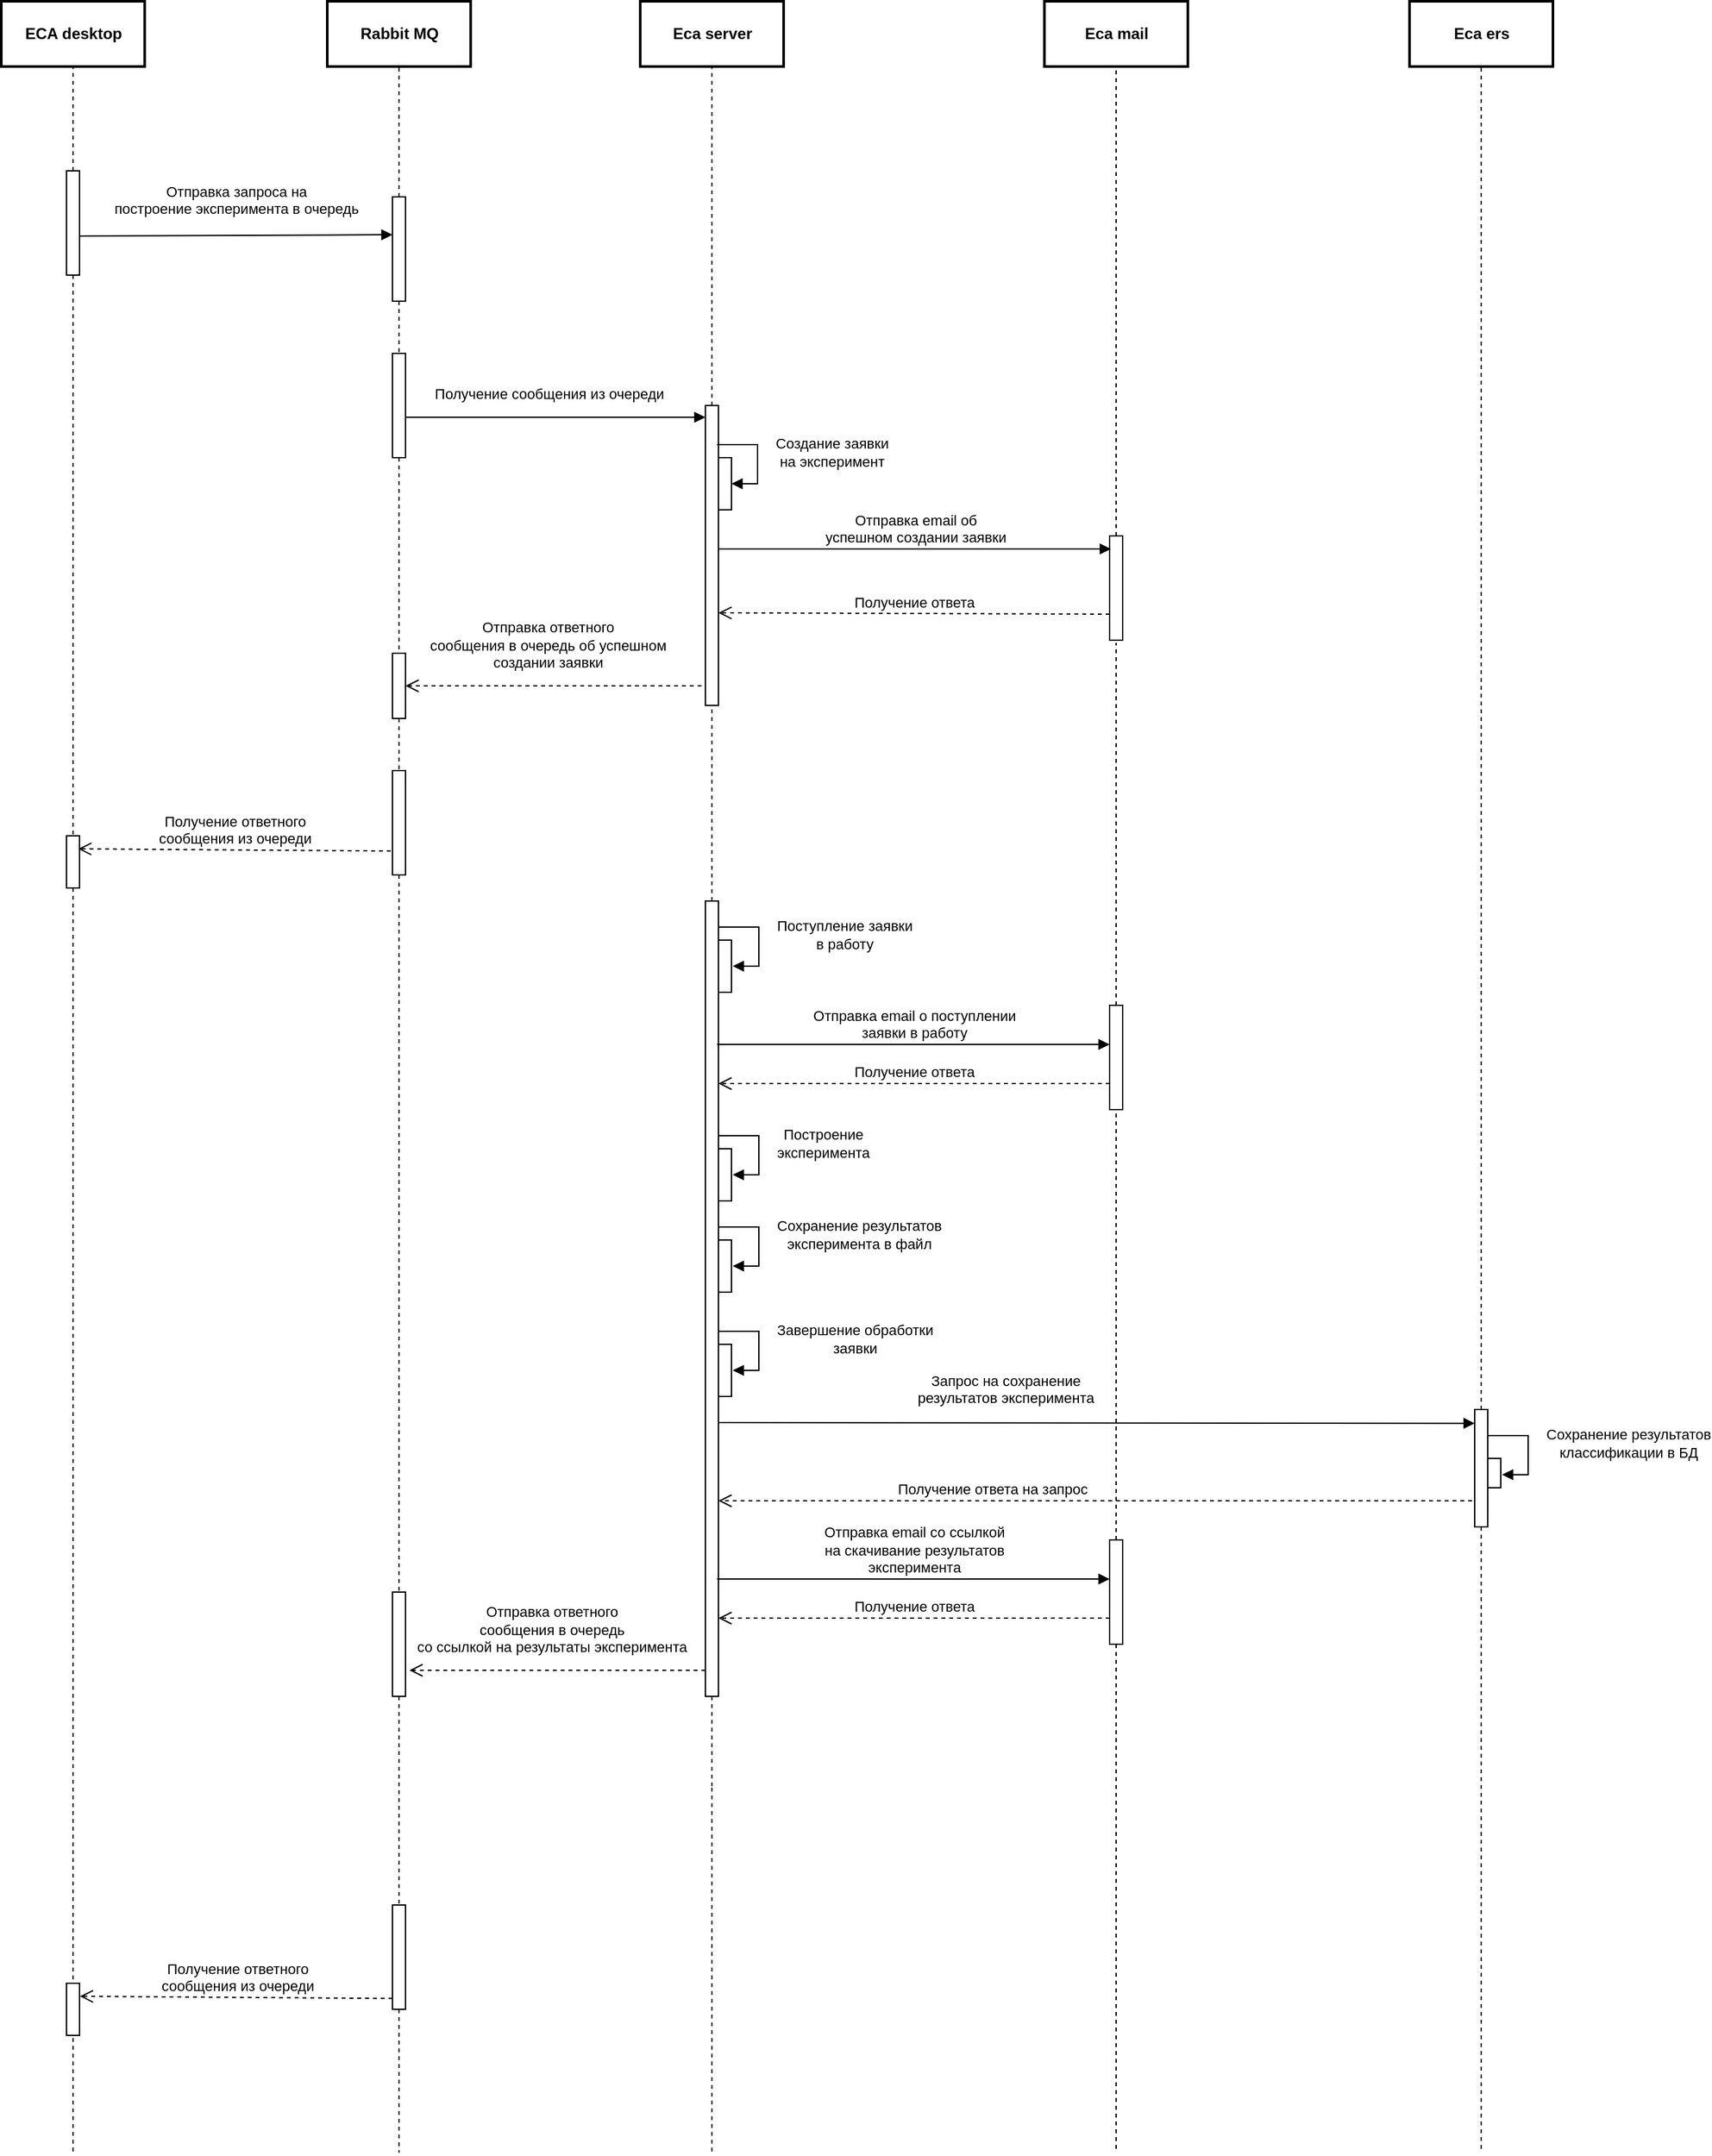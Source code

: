 <mxfile version="15.1.0" type="device"><diagram id="kgpKYQtTHZ0yAKxKKP6v" name="Page-1"><mxGraphModel dx="2258" dy="1290" grid="1" gridSize="10" guides="1" tooltips="1" connect="1" arrows="1" fold="1" page="1" pageScale="1" pageWidth="850" pageHeight="1100" math="0" shadow="0"><root><mxCell id="0"/><mxCell id="1" parent="0"/><mxCell id="naLQoQvjF8YPUEuu64ZZ-8" style="edgeStyle=orthogonalEdgeStyle;rounded=0;orthogonalLoop=1;jettySize=auto;html=1;endArrow=none;endFill=0;dashed=1;" parent="1" source="naLQoQvjF8YPUEuu64ZZ-2" edge="1"><mxGeometry relative="1" as="geometry"><mxPoint x="75" y="140" as="targetPoint"/></mxGeometry></mxCell><mxCell id="naLQoQvjF8YPUEuu64ZZ-19" style="edgeStyle=orthogonalEdgeStyle;rounded=0;orthogonalLoop=1;jettySize=auto;html=1;dashed=1;endArrow=none;endFill=0;" parent="1" source="naLQoQvjF8YPUEuu64ZZ-2" target="naLQoQvjF8YPUEuu64ZZ-53" edge="1"><mxGeometry relative="1" as="geometry"><mxPoint x="75" y="760" as="targetPoint"/></mxGeometry></mxCell><mxCell id="naLQoQvjF8YPUEuu64ZZ-2" value="" style="html=1;points=[];perimeter=orthogonalPerimeter;" parent="1" vertex="1"><mxGeometry x="70" y="230" width="10" height="80" as="geometry"/></mxCell><mxCell id="naLQoQvjF8YPUEuu64ZZ-12" value="&lt;b&gt;ECA desktop&lt;/b&gt;" style="html=1;strokeWidth=2;" parent="1" vertex="1"><mxGeometry x="20" y="100" width="110" height="50" as="geometry"/></mxCell><mxCell id="naLQoQvjF8YPUEuu64ZZ-18" style="edgeStyle=orthogonalEdgeStyle;rounded=0;orthogonalLoop=1;jettySize=auto;html=1;entryX=0.5;entryY=1;entryDx=0;entryDy=0;dashed=1;endArrow=none;endFill=0;" parent="1" source="naLQoQvjF8YPUEuu64ZZ-13" target="naLQoQvjF8YPUEuu64ZZ-17" edge="1"><mxGeometry relative="1" as="geometry"/></mxCell><mxCell id="naLQoQvjF8YPUEuu64ZZ-13" value="" style="html=1;points=[];perimeter=orthogonalPerimeter;" parent="1" vertex="1"><mxGeometry x="320" y="250" width="10" height="80" as="geometry"/></mxCell><mxCell id="naLQoQvjF8YPUEuu64ZZ-16" value="&lt;font style=&quot;font-size: 11px&quot;&gt;Отправка запроса на &lt;br&gt;построение эксперимента в очередь&lt;/font&gt;" style="html=1;verticalAlign=bottom;endArrow=block;" parent="1" edge="1"><mxGeometry x="0.004" y="11" width="80" relative="1" as="geometry"><mxPoint x="80" y="280" as="sourcePoint"/><mxPoint x="320" y="279" as="targetPoint"/><mxPoint as="offset"/></mxGeometry></mxCell><mxCell id="naLQoQvjF8YPUEuu64ZZ-17" value="&lt;b&gt;Rabbit MQ&lt;/b&gt;" style="html=1;" parent="1" vertex="1"><mxGeometry x="270" y="100" width="110" height="50" as="geometry"/></mxCell><mxCell id="naLQoQvjF8YPUEuu64ZZ-21" value="&lt;b&gt;Rabbit MQ&lt;/b&gt;" style="html=1;strokeWidth=2;" parent="1" vertex="1"><mxGeometry x="270" y="100" width="110" height="50" as="geometry"/></mxCell><mxCell id="naLQoQvjF8YPUEuu64ZZ-22" value="&lt;b&gt;Eca server&lt;/b&gt;" style="html=1;strokeWidth=2;" parent="1" vertex="1"><mxGeometry x="510" y="100" width="110" height="50" as="geometry"/></mxCell><mxCell id="naLQoQvjF8YPUEuu64ZZ-24" value="&lt;b&gt;Eca ers&lt;/b&gt;" style="html=1;strokeWidth=2;" parent="1" vertex="1"><mxGeometry x="1100" y="100" width="110" height="50" as="geometry"/></mxCell><mxCell id="naLQoQvjF8YPUEuu64ZZ-40" style="edgeStyle=orthogonalEdgeStyle;rounded=0;orthogonalLoop=1;jettySize=auto;html=1;entryX=0.5;entryY=1;entryDx=0;entryDy=0;dashed=1;endArrow=none;endFill=0;strokeColor=#000000;" parent="1" source="naLQoQvjF8YPUEuu64ZZ-25" target="naLQoQvjF8YPUEuu64ZZ-22" edge="1"><mxGeometry relative="1" as="geometry"/></mxCell><mxCell id="naLQoQvjF8YPUEuu64ZZ-25" value="" style="html=1;points=[];perimeter=orthogonalPerimeter;" parent="1" vertex="1"><mxGeometry x="560" y="410" width="10" height="230" as="geometry"/></mxCell><mxCell id="naLQoQvjF8YPUEuu64ZZ-31" value="" style="html=1;points=[];perimeter=orthogonalPerimeter;" parent="1" vertex="1"><mxGeometry x="320" y="370" width="10" height="80" as="geometry"/></mxCell><mxCell id="naLQoQvjF8YPUEuu64ZZ-32" style="edgeStyle=orthogonalEdgeStyle;rounded=0;orthogonalLoop=1;jettySize=auto;html=1;dashed=1;endArrow=none;endFill=0;" parent="1" source="naLQoQvjF8YPUEuu64ZZ-13" target="naLQoQvjF8YPUEuu64ZZ-31" edge="1"><mxGeometry relative="1" as="geometry"><mxPoint x="325" y="770" as="targetPoint"/><mxPoint x="325" y="330" as="sourcePoint"/></mxGeometry></mxCell><mxCell id="naLQoQvjF8YPUEuu64ZZ-34" value="&lt;font style=&quot;font-size: 11px&quot;&gt;Получение сообщения из очереди&lt;/font&gt;" style="html=1;verticalAlign=bottom;endArrow=block;strokeColor=#000000;" parent="1" edge="1"><mxGeometry x="-0.043" y="9" width="80" relative="1" as="geometry"><mxPoint x="330" y="419" as="sourcePoint"/><mxPoint x="560" y="419" as="targetPoint"/><mxPoint as="offset"/></mxGeometry></mxCell><mxCell id="naLQoQvjF8YPUEuu64ZZ-35" value="" style="html=1;points=[];perimeter=orthogonalPerimeter;" parent="1" vertex="1"><mxGeometry x="570" y="450" width="10" height="40" as="geometry"/></mxCell><mxCell id="naLQoQvjF8YPUEuu64ZZ-36" value="&lt;div style=&quot;text-align: center&quot;&gt;Создание заявки&lt;/div&gt;&lt;div style=&quot;text-align: center&quot;&gt;на эксперимент&lt;/div&gt;" style="edgeStyle=orthogonalEdgeStyle;html=1;align=left;spacingLeft=2;endArrow=block;rounded=0;strokeColor=#000000;" parent="1" edge="1"><mxGeometry x="-0.099" y="10" relative="1" as="geometry"><mxPoint x="569" y="440" as="sourcePoint"/><Array as="points"><mxPoint x="569" y="440"/><mxPoint x="600" y="440"/><mxPoint x="600" y="470"/></Array><mxPoint x="580" y="470" as="targetPoint"/><mxPoint as="offset"/></mxGeometry></mxCell><mxCell id="naLQoQvjF8YPUEuu64ZZ-55" style="edgeStyle=orthogonalEdgeStyle;rounded=0;orthogonalLoop=1;jettySize=auto;html=1;dashed=1;endArrow=none;endFill=0;strokeColor=#000000;" parent="1" source="naLQoQvjF8YPUEuu64ZZ-58" edge="1"><mxGeometry relative="1" as="geometry"><mxPoint x="325" y="1750" as="targetPoint"/></mxGeometry></mxCell><mxCell id="naLQoQvjF8YPUEuu64ZZ-50" value="" style="html=1;points=[];perimeter=orthogonalPerimeter;" parent="1" vertex="1"><mxGeometry x="320" y="600" width="10" height="50" as="geometry"/></mxCell><mxCell id="naLQoQvjF8YPUEuu64ZZ-51" style="edgeStyle=orthogonalEdgeStyle;rounded=0;orthogonalLoop=1;jettySize=auto;html=1;dashed=1;endArrow=none;endFill=0;" parent="1" source="naLQoQvjF8YPUEuu64ZZ-31" target="naLQoQvjF8YPUEuu64ZZ-50" edge="1"><mxGeometry relative="1" as="geometry"><mxPoint x="325" y="760" as="targetPoint"/><mxPoint x="325" y="450" as="sourcePoint"/></mxGeometry></mxCell><mxCell id="naLQoQvjF8YPUEuu64ZZ-52" value="&lt;font style=&quot;font-size: 11px&quot;&gt;Отправка ответного&lt;br&gt;сообщения в очередь об успешном&lt;br&gt;создании заявки&lt;br&gt;&lt;/font&gt;" style="html=1;verticalAlign=bottom;endArrow=open;dashed=1;endSize=8;strokeColor=#000000;" parent="1" target="naLQoQvjF8YPUEuu64ZZ-50" edge="1"><mxGeometry x="0.043" y="-9" relative="1" as="geometry"><mxPoint x="557" y="625" as="sourcePoint"/><mxPoint x="480" y="739.5" as="targetPoint"/><mxPoint as="offset"/></mxGeometry></mxCell><mxCell id="naLQoQvjF8YPUEuu64ZZ-54" style="edgeStyle=orthogonalEdgeStyle;rounded=0;orthogonalLoop=1;jettySize=auto;html=1;endArrow=none;endFill=0;strokeColor=#000000;dashed=1;" parent="1" source="naLQoQvjF8YPUEuu64ZZ-53" edge="1"><mxGeometry relative="1" as="geometry"><mxPoint x="75" y="1750" as="targetPoint"/></mxGeometry></mxCell><mxCell id="naLQoQvjF8YPUEuu64ZZ-53" value="" style="html=1;points=[];perimeter=orthogonalPerimeter;" parent="1" vertex="1"><mxGeometry x="70" y="740" width="10" height="40" as="geometry"/></mxCell><mxCell id="naLQoQvjF8YPUEuu64ZZ-58" value="" style="html=1;points=[];perimeter=orthogonalPerimeter;" parent="1" vertex="1"><mxGeometry x="320" y="690" width="10" height="80" as="geometry"/></mxCell><mxCell id="naLQoQvjF8YPUEuu64ZZ-59" style="edgeStyle=orthogonalEdgeStyle;rounded=0;orthogonalLoop=1;jettySize=auto;html=1;dashed=1;endArrow=none;endFill=0;strokeColor=#000000;" parent="1" source="naLQoQvjF8YPUEuu64ZZ-50" target="naLQoQvjF8YPUEuu64ZZ-58" edge="1"><mxGeometry relative="1" as="geometry"><mxPoint x="325" y="1000" as="targetPoint"/><mxPoint x="325" y="780" as="sourcePoint"/></mxGeometry></mxCell><mxCell id="naLQoQvjF8YPUEuu64ZZ-60" value="&lt;font style=&quot;font-size: 11px&quot;&gt;Получение ответного&lt;br&gt;сообщения из очереди&lt;/font&gt;" style="html=1;verticalAlign=bottom;endArrow=open;dashed=1;endSize=8;strokeColor=#000000;entryX=0.9;entryY=0.25;entryDx=0;entryDy=0;entryPerimeter=0;exitX=-0.133;exitY=0.771;exitDx=0;exitDy=0;exitPerimeter=0;" parent="1" source="naLQoQvjF8YPUEuu64ZZ-58" target="naLQoQvjF8YPUEuu64ZZ-53" edge="1"><mxGeometry x="-0.004" relative="1" as="geometry"><mxPoint x="310" y="750" as="sourcePoint"/><mxPoint x="240" y="869.5" as="targetPoint"/><mxPoint as="offset"/></mxGeometry></mxCell><mxCell id="-Iud8Ji5S1M-7aWHgCWq-1" value="&lt;b&gt;Eca mail&lt;/b&gt;" style="html=1;strokeWidth=2;" parent="1" vertex="1"><mxGeometry x="820" y="100" width="110" height="50" as="geometry"/></mxCell><mxCell id="-Iud8Ji5S1M-7aWHgCWq-4" style="edgeStyle=orthogonalEdgeStyle;rounded=0;orthogonalLoop=1;jettySize=auto;html=1;dashed=1;endArrow=none;endFill=0;" parent="1" source="-Iud8Ji5S1M-7aWHgCWq-2" edge="1"><mxGeometry relative="1" as="geometry"><mxPoint x="875" y="150" as="targetPoint"/></mxGeometry></mxCell><mxCell id="-Iud8Ji5S1M-7aWHgCWq-2" value="" style="html=1;points=[];perimeter=orthogonalPerimeter;" parent="1" vertex="1"><mxGeometry x="870" y="510" width="10" height="80" as="geometry"/></mxCell><mxCell id="-Iud8Ji5S1M-7aWHgCWq-5" value="Отправка email об&lt;br&gt;успешном создании заявки" style="html=1;verticalAlign=bottom;endArrow=block;entryX=0.1;entryY=0.125;entryDx=0;entryDy=0;entryPerimeter=0;" parent="1" target="-Iud8Ji5S1M-7aWHgCWq-2" edge="1"><mxGeometry width="80" relative="1" as="geometry"><mxPoint x="570" y="520" as="sourcePoint"/><mxPoint x="650" y="520" as="targetPoint"/></mxGeometry></mxCell><mxCell id="-Iud8Ji5S1M-7aWHgCWq-6" value="Получение ответа" style="html=1;verticalAlign=bottom;endArrow=open;dashed=1;endSize=8;" parent="1" edge="1"><mxGeometry relative="1" as="geometry"><mxPoint x="870" y="570" as="sourcePoint"/><mxPoint x="570" y="569" as="targetPoint"/></mxGeometry></mxCell><mxCell id="-Iud8Ji5S1M-7aWHgCWq-34" style="edgeStyle=orthogonalEdgeStyle;rounded=0;orthogonalLoop=1;jettySize=auto;html=1;dashed=1;endArrow=none;endFill=0;" parent="1" source="-Iud8Ji5S1M-7aWHgCWq-7" target="naLQoQvjF8YPUEuu64ZZ-25" edge="1"><mxGeometry relative="1" as="geometry"/></mxCell><mxCell id="-Iud8Ji5S1M-7aWHgCWq-36" style="edgeStyle=orthogonalEdgeStyle;rounded=0;orthogonalLoop=1;jettySize=auto;html=1;dashed=1;endArrow=none;endFill=0;" parent="1" source="-Iud8Ji5S1M-7aWHgCWq-7" edge="1"><mxGeometry relative="1" as="geometry"><mxPoint x="565" y="1470" as="targetPoint"/></mxGeometry></mxCell><mxCell id="-Iud8Ji5S1M-7aWHgCWq-7" value="" style="html=1;points=[];perimeter=orthogonalPerimeter;" parent="1" vertex="1"><mxGeometry x="560" y="790" width="10" height="610" as="geometry"/></mxCell><mxCell id="-Iud8Ji5S1M-7aWHgCWq-9" value="" style="html=1;points=[];perimeter=orthogonalPerimeter;" parent="1" vertex="1"><mxGeometry x="570" y="820" width="10" height="40" as="geometry"/></mxCell><mxCell id="-Iud8Ji5S1M-7aWHgCWq-10" value="&lt;div style=&quot;text-align: center&quot;&gt;Поступление заявки&lt;/div&gt;&lt;div style=&quot;text-align: center&quot;&gt;в работу&lt;/div&gt;" style="edgeStyle=orthogonalEdgeStyle;html=1;align=left;spacingLeft=2;endArrow=block;rounded=0;strokeColor=#000000;" parent="1" edge="1"><mxGeometry x="-0.099" y="10" relative="1" as="geometry"><mxPoint x="570" y="810" as="sourcePoint"/><Array as="points"><mxPoint x="570" y="810"/><mxPoint x="601" y="810"/><mxPoint x="601" y="840"/></Array><mxPoint x="581" y="840" as="targetPoint"/><mxPoint as="offset"/></mxGeometry></mxCell><mxCell id="-Iud8Ji5S1M-7aWHgCWq-14" style="edgeStyle=orthogonalEdgeStyle;rounded=0;orthogonalLoop=1;jettySize=auto;html=1;endArrow=none;endFill=0;dashed=1;" parent="1" source="-Iud8Ji5S1M-7aWHgCWq-11" edge="1"><mxGeometry relative="1" as="geometry"><mxPoint x="875" y="592" as="targetPoint"/></mxGeometry></mxCell><mxCell id="-Iud8Ji5S1M-7aWHgCWq-11" value="" style="html=1;points=[];perimeter=orthogonalPerimeter;" parent="1" vertex="1"><mxGeometry x="870" y="870" width="10" height="80" as="geometry"/></mxCell><mxCell id="-Iud8Ji5S1M-7aWHgCWq-12" value="Отправка email о поступлении&lt;br&gt;заявки в работу" style="html=1;verticalAlign=bottom;endArrow=block;entryX=0.1;entryY=0.125;entryDx=0;entryDy=0;entryPerimeter=0;" parent="1" edge="1"><mxGeometry width="80" relative="1" as="geometry"><mxPoint x="569" y="900" as="sourcePoint"/><mxPoint x="870" y="900" as="targetPoint"/></mxGeometry></mxCell><mxCell id="-Iud8Ji5S1M-7aWHgCWq-13" value="Получение ответа" style="html=1;verticalAlign=bottom;endArrow=open;dashed=1;endSize=8;" parent="1" edge="1"><mxGeometry relative="1" as="geometry"><mxPoint x="870" y="930" as="sourcePoint"/><mxPoint x="570" y="930" as="targetPoint"/></mxGeometry></mxCell><mxCell id="-Iud8Ji5S1M-7aWHgCWq-15" value="" style="html=1;points=[];perimeter=orthogonalPerimeter;" parent="1" vertex="1"><mxGeometry x="570" y="980" width="10" height="40" as="geometry"/></mxCell><mxCell id="-Iud8Ji5S1M-7aWHgCWq-16" value="&lt;div style=&quot;text-align: center&quot;&gt;Построение&lt;/div&gt;&lt;div style=&quot;text-align: center&quot;&gt;эксперимента&lt;/div&gt;" style="edgeStyle=orthogonalEdgeStyle;html=1;align=left;spacingLeft=2;endArrow=block;rounded=0;strokeColor=#000000;" parent="1" edge="1"><mxGeometry x="-0.099" y="10" relative="1" as="geometry"><mxPoint x="570" y="970" as="sourcePoint"/><Array as="points"><mxPoint x="570" y="970"/><mxPoint x="601" y="970"/><mxPoint x="601" y="1000"/></Array><mxPoint x="581" y="1000" as="targetPoint"/><mxPoint as="offset"/></mxGeometry></mxCell><mxCell id="-Iud8Ji5S1M-7aWHgCWq-18" value="" style="html=1;points=[];perimeter=orthogonalPerimeter;" parent="1" vertex="1"><mxGeometry x="570" y="1050" width="10" height="40" as="geometry"/></mxCell><mxCell id="-Iud8Ji5S1M-7aWHgCWq-19" value="&lt;div style=&quot;text-align: center&quot;&gt;Сохранение результатов&lt;/div&gt;&lt;div style=&quot;text-align: center&quot;&gt;эксперимента в файл&lt;/div&gt;" style="edgeStyle=orthogonalEdgeStyle;html=1;align=left;spacingLeft=2;endArrow=block;rounded=0;strokeColor=#000000;" parent="1" edge="1"><mxGeometry x="-0.099" y="10" relative="1" as="geometry"><mxPoint x="570" y="1040" as="sourcePoint"/><Array as="points"><mxPoint x="570" y="1040"/><mxPoint x="601" y="1040"/><mxPoint x="601" y="1070"/></Array><mxPoint x="581" y="1070" as="targetPoint"/><mxPoint as="offset"/></mxGeometry></mxCell><mxCell id="-Iud8Ji5S1M-7aWHgCWq-23" style="edgeStyle=orthogonalEdgeStyle;rounded=0;orthogonalLoop=1;jettySize=auto;html=1;entryX=0.5;entryY=1;entryDx=0;entryDy=0;dashed=1;endArrow=none;endFill=0;" parent="1" source="-Iud8Ji5S1M-7aWHgCWq-20" target="naLQoQvjF8YPUEuu64ZZ-24" edge="1"><mxGeometry relative="1" as="geometry"/></mxCell><mxCell id="-Iud8Ji5S1M-7aWHgCWq-32" style="edgeStyle=orthogonalEdgeStyle;rounded=0;orthogonalLoop=1;jettySize=auto;html=1;dashed=1;endArrow=none;endFill=0;" parent="1" source="-Iud8Ji5S1M-7aWHgCWq-20" edge="1"><mxGeometry relative="1" as="geometry"><mxPoint x="1155" y="1750" as="targetPoint"/></mxGeometry></mxCell><mxCell id="-Iud8Ji5S1M-7aWHgCWq-20" value="" style="html=1;points=[];perimeter=orthogonalPerimeter;" parent="1" vertex="1"><mxGeometry x="1150" y="1180" width="10" height="90" as="geometry"/></mxCell><mxCell id="-Iud8Ji5S1M-7aWHgCWq-21" value="Запрос на сохранение&lt;br&gt;результатов эксперимента" style="html=1;verticalAlign=bottom;endArrow=block;" parent="1" edge="1"><mxGeometry x="-0.241" y="10" width="80" relative="1" as="geometry"><mxPoint x="570" y="1190" as="sourcePoint"/><mxPoint x="1150" y="1190.59" as="targetPoint"/><mxPoint as="offset"/></mxGeometry></mxCell><mxCell id="-Iud8Ji5S1M-7aWHgCWq-22" value="Получение ответа на запрос" style="html=1;verticalAlign=bottom;endArrow=open;dashed=1;endSize=8;" parent="1" target="-Iud8Ji5S1M-7aWHgCWq-7" edge="1"><mxGeometry x="0.273" relative="1" as="geometry"><mxPoint x="1148" y="1250" as="sourcePoint"/><mxPoint x="850" y="1170" as="targetPoint"/><mxPoint as="offset"/></mxGeometry></mxCell><mxCell id="-Iud8Ji5S1M-7aWHgCWq-24" value="" style="html=1;points=[];perimeter=orthogonalPerimeter;" parent="1" vertex="1"><mxGeometry x="570" y="1130" width="10" height="40" as="geometry"/></mxCell><mxCell id="-Iud8Ji5S1M-7aWHgCWq-25" value="&lt;div style=&quot;text-align: center&quot;&gt;Завершение обработки&lt;/div&gt;&lt;div style=&quot;text-align: center&quot;&gt;заявки&lt;/div&gt;" style="edgeStyle=orthogonalEdgeStyle;html=1;align=left;spacingLeft=2;endArrow=block;rounded=0;strokeColor=#000000;" parent="1" edge="1"><mxGeometry x="-0.099" y="10" relative="1" as="geometry"><mxPoint x="570" y="1120" as="sourcePoint"/><Array as="points"><mxPoint x="570" y="1120"/><mxPoint x="601" y="1120"/><mxPoint x="601" y="1150"/></Array><mxPoint x="581" y="1150" as="targetPoint"/><mxPoint as="offset"/></mxGeometry></mxCell><mxCell id="-Iud8Ji5S1M-7aWHgCWq-27" style="edgeStyle=orthogonalEdgeStyle;rounded=0;orthogonalLoop=1;jettySize=auto;html=1;entryX=0.5;entryY=1.013;entryDx=0;entryDy=0;entryPerimeter=0;dashed=1;endArrow=none;endFill=0;" parent="1" source="-Iud8Ji5S1M-7aWHgCWq-26" target="-Iud8Ji5S1M-7aWHgCWq-11" edge="1"><mxGeometry relative="1" as="geometry"/></mxCell><mxCell id="-Iud8Ji5S1M-7aWHgCWq-31" style="edgeStyle=orthogonalEdgeStyle;rounded=0;orthogonalLoop=1;jettySize=auto;html=1;dashed=1;endArrow=none;endFill=0;" parent="1" source="-Iud8Ji5S1M-7aWHgCWq-26" edge="1"><mxGeometry relative="1" as="geometry"><mxPoint x="875" y="1750" as="targetPoint"/></mxGeometry></mxCell><mxCell id="-Iud8Ji5S1M-7aWHgCWq-26" value="" style="html=1;points=[];perimeter=orthogonalPerimeter;" parent="1" vertex="1"><mxGeometry x="870" y="1280" width="10" height="80" as="geometry"/></mxCell><mxCell id="-Iud8Ji5S1M-7aWHgCWq-28" value="Отправка email со ссылкой&lt;br&gt;на скачивание результатов&lt;br&gt;эксперимента" style="html=1;verticalAlign=bottom;endArrow=block;entryX=0.1;entryY=0.125;entryDx=0;entryDy=0;entryPerimeter=0;" parent="1" edge="1"><mxGeometry width="80" relative="1" as="geometry"><mxPoint x="569" y="1310" as="sourcePoint"/><mxPoint x="870" y="1310" as="targetPoint"/></mxGeometry></mxCell><mxCell id="-Iud8Ji5S1M-7aWHgCWq-29" value="Получение ответа" style="html=1;verticalAlign=bottom;endArrow=open;dashed=1;endSize=8;" parent="1" edge="1"><mxGeometry relative="1" as="geometry"><mxPoint x="870" y="1340" as="sourcePoint"/><mxPoint x="570" y="1340" as="targetPoint"/></mxGeometry></mxCell><mxCell id="-Iud8Ji5S1M-7aWHgCWq-37" style="edgeStyle=orthogonalEdgeStyle;rounded=0;orthogonalLoop=1;jettySize=auto;html=1;dashed=1;endArrow=none;endFill=0;" parent="1" edge="1"><mxGeometry relative="1" as="geometry"><mxPoint x="565" y="1750" as="targetPoint"/><mxPoint x="565" y="1470" as="sourcePoint"/></mxGeometry></mxCell><mxCell id="a9uQ1m3BEkJtRHffADMY-1" value="" style="html=1;points=[];perimeter=orthogonalPerimeter;" parent="1" vertex="1"><mxGeometry x="1160" y="1217.5" width="10" height="22.5" as="geometry"/></mxCell><mxCell id="a9uQ1m3BEkJtRHffADMY-3" value="&lt;div style=&quot;text-align: center&quot;&gt;Сохранение результатов&lt;/div&gt;&lt;div style=&quot;text-align: center&quot;&gt;классификации в БД&lt;/div&gt;" style="edgeStyle=orthogonalEdgeStyle;html=1;align=left;spacingLeft=2;endArrow=block;rounded=0;strokeColor=#000000;" parent="1" edge="1"><mxGeometry x="-0.099" y="10" relative="1" as="geometry"><mxPoint x="1160" y="1200" as="sourcePoint"/><Array as="points"><mxPoint x="1160" y="1200"/><mxPoint x="1191" y="1200"/><mxPoint x="1191" y="1230"/></Array><mxPoint x="1171" y="1230" as="targetPoint"/><mxPoint as="offset"/></mxGeometry></mxCell><mxCell id="_helN47nyWwRMhfuMbbw-1" value="" style="html=1;points=[];perimeter=orthogonalPerimeter;" vertex="1" parent="1"><mxGeometry x="320" y="1320" width="10" height="80" as="geometry"/></mxCell><mxCell id="_helN47nyWwRMhfuMbbw-2" value="&lt;font style=&quot;font-size: 11px&quot;&gt;Отправка ответного&lt;br&gt;сообщения в очередь&lt;br&gt;со ссылкой на результаты эксперимента&lt;br&gt;&lt;/font&gt;" style="html=1;verticalAlign=bottom;endArrow=open;dashed=1;endSize=8;strokeColor=#000000;" edge="1" parent="1"><mxGeometry x="0.043" y="-9" relative="1" as="geometry"><mxPoint x="560" y="1380" as="sourcePoint"/><mxPoint x="333" y="1380" as="targetPoint"/><mxPoint as="offset"/></mxGeometry></mxCell><mxCell id="_helN47nyWwRMhfuMbbw-3" value="" style="html=1;points=[];perimeter=orthogonalPerimeter;" vertex="1" parent="1"><mxGeometry x="320" y="1560" width="10" height="80" as="geometry"/></mxCell><mxCell id="_helN47nyWwRMhfuMbbw-4" value="" style="html=1;points=[];perimeter=orthogonalPerimeter;" vertex="1" parent="1"><mxGeometry x="70" y="1620" width="10" height="40" as="geometry"/></mxCell><mxCell id="_helN47nyWwRMhfuMbbw-5" value="&lt;font style=&quot;font-size: 11px&quot;&gt;Получение ответного&lt;br&gt;сообщения из очереди&lt;/font&gt;" style="html=1;verticalAlign=bottom;endArrow=open;dashed=1;endSize=8;strokeColor=#000000;entryX=0.9;entryY=0.25;entryDx=0;entryDy=0;entryPerimeter=0;exitX=-0.133;exitY=0.771;exitDx=0;exitDy=0;exitPerimeter=0;" edge="1" parent="1"><mxGeometry x="-0.004" relative="1" as="geometry"><mxPoint x="320" y="1631.68" as="sourcePoint"/><mxPoint x="80.33" y="1630" as="targetPoint"/><mxPoint as="offset"/></mxGeometry></mxCell></root></mxGraphModel></diagram></mxfile>